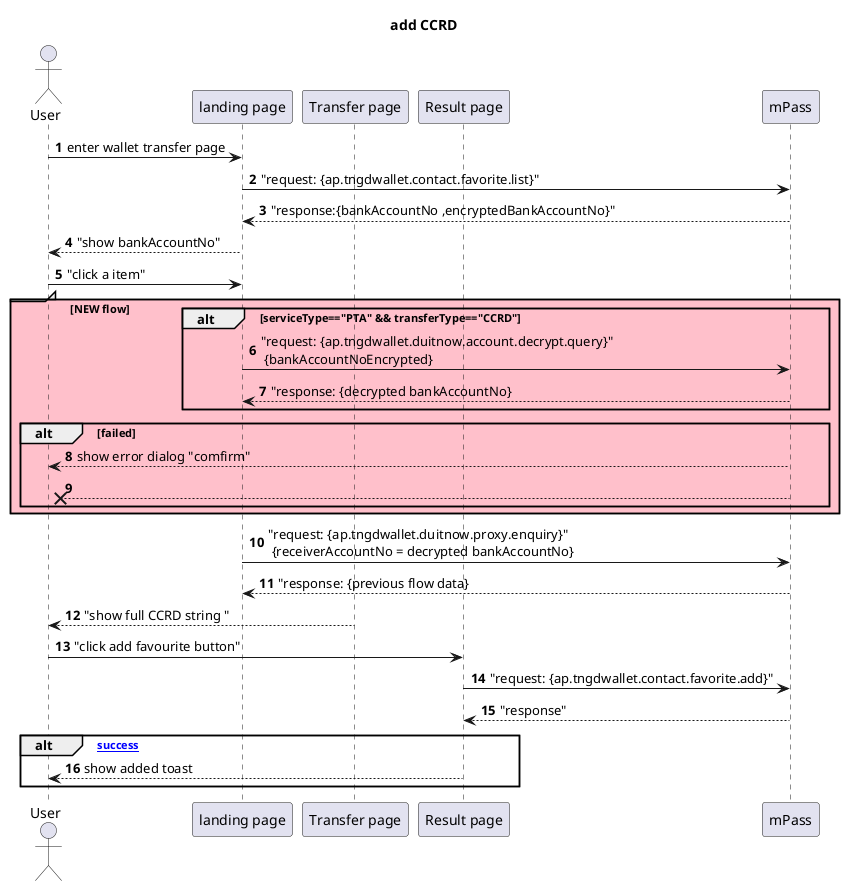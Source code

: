 @startuml
title: "add CCRD"
actor USER as "User"
participant LAND as "landing page"
participant TRANSFER as "Transfer page"
participant RESULT as "Result page"
participant mPASS as "mPass"

autonumber

USER -> LAND :enter wallet transfer page
LAND -> mPASS : "request: {ap.tngdwallet.contact.favorite.list}"
LAND <-- mPASS : "response:{bankAccountNo ,encryptedBankAccountNo}"
USER <-- LAND : "show bankAccountNo"

USER -> LAND : "click a item"
group #pink [NEW flow]
alt  serviceType=="PTA" && transferType=="CCRD"
LAND -> mPASS : "request: {ap.tngdwallet.duitnow.account.decrypt.query}"\n {bankAccountNoEncrypted}
LAND <-- mPASS : "response: {decrypted bankAccountNo}
end
alt failed
USER <-- mPASS : show error dialog "comfirm"
USER x<-- mPASS
end
end
LAND -> mPASS : "request: {ap.tngdwallet.duitnow.proxy.enquiry}"\n {receiverAccountNo = decrypted bankAccountNo}
LAND <-- mPASS : "response: {previous flow data}
USER <-- TRANSFER : "show full CCRD string "
USER -> RESULT : "click add favourite button"

/'alt transferType == "CCRD"
USER <-- RESULT : "show masked "
end'/
RESULT -> mPASS : "request: {ap.tngdwallet.contact.favorite.add}"
RESULT <-- mPASS : "response"
alt [success]
USER <-- RESULT : show added toast
end


@enduml